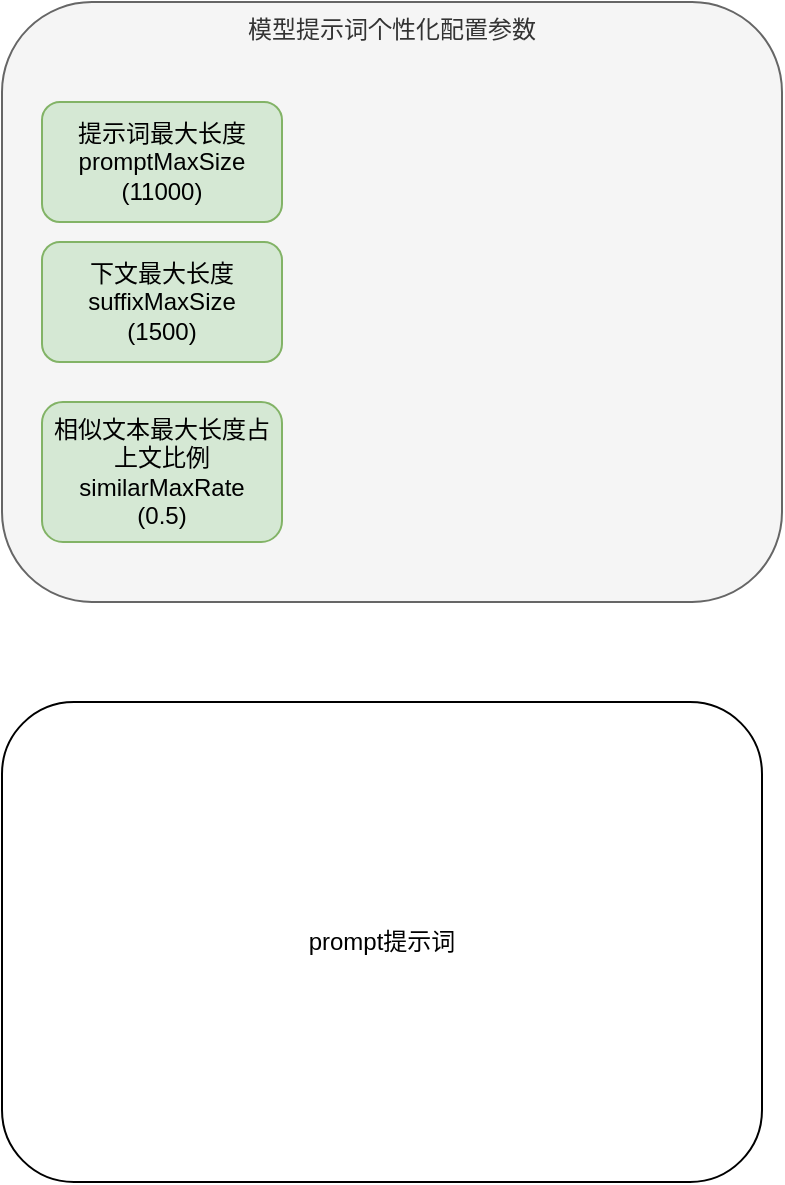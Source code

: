 <mxfile version="24.6.4" type="github" pages="2">
  <diagram id="vzhNXn0cpR2loQYzylK0" name="代码续写prompt构建">
    <mxGraphModel dx="1877" dy="562" grid="1" gridSize="10" guides="1" tooltips="1" connect="1" arrows="1" fold="1" page="1" pageScale="1" pageWidth="827" pageHeight="1169" math="0" shadow="0">
      <root>
        <mxCell id="0" />
        <mxCell id="1" parent="0" />
        <mxCell id="raw9m31f8Q8C_QpOb1Fa-3" value="模型提示词个性化配置参数" style="rounded=1;whiteSpace=wrap;html=1;verticalAlign=top;fillColor=#f5f5f5;fontColor=#333333;strokeColor=#666666;" vertex="1" parent="1">
          <mxGeometry x="-10" y="50" width="390" height="300" as="geometry" />
        </mxCell>
        <mxCell id="raw9m31f8Q8C_QpOb1Fa-1" value="&lt;div&gt;提示词最大长度&lt;/div&gt;&lt;div&gt;&lt;span style=&quot;background-color: initial;&quot;&gt;promptMaxSize&lt;/span&gt;&lt;/div&gt;&lt;div&gt;&lt;span style=&quot;background-color: initial;&quot;&gt;(11000)&lt;/span&gt;&lt;/div&gt;" style="rounded=1;whiteSpace=wrap;html=1;fillColor=#d5e8d4;strokeColor=#82b366;" vertex="1" parent="1">
          <mxGeometry x="10" y="100" width="120" height="60" as="geometry" />
        </mxCell>
        <mxCell id="raw9m31f8Q8C_QpOb1Fa-2" value="&lt;div&gt;下文最大长度&lt;/div&gt;&lt;div&gt;suffix&lt;span style=&quot;background-color: initial;&quot;&gt;MaxSize&lt;/span&gt;&lt;/div&gt;&lt;div&gt;&lt;span style=&quot;background-color: initial;&quot;&gt;(1500)&lt;/span&gt;&lt;/div&gt;" style="rounded=1;whiteSpace=wrap;html=1;fillColor=#d5e8d4;strokeColor=#82b366;" vertex="1" parent="1">
          <mxGeometry x="10" y="170" width="120" height="60" as="geometry" />
        </mxCell>
        <mxCell id="raw9m31f8Q8C_QpOb1Fa-4" value="相似文本最大长度占上文比例&lt;div&gt;similarMaxRate&lt;/div&gt;&lt;div&gt;(0.5)&lt;/div&gt;" style="rounded=1;whiteSpace=wrap;html=1;fillColor=#d5e8d4;strokeColor=#82b366;" vertex="1" parent="1">
          <mxGeometry x="10" y="250" width="120" height="70" as="geometry" />
        </mxCell>
        <mxCell id="raw9m31f8Q8C_QpOb1Fa-5" value="prompt提示词" style="rounded=1;whiteSpace=wrap;html=1;" vertex="1" parent="1">
          <mxGeometry x="-10" y="400" width="380" height="240" as="geometry" />
        </mxCell>
      </root>
    </mxGraphModel>
  </diagram>
  <diagram name="第 1 页" id="jEDfotLl1M53ruZNgKZM">
    <mxGraphModel dx="1167" dy="624" grid="1" gridSize="10" guides="1" tooltips="1" connect="1" arrows="1" fold="1" page="1" pageScale="1" pageWidth="827" pageHeight="1169" math="0" shadow="0">
      <root>
        <mxCell id="0" />
        <mxCell id="1" parent="0" />
        <mxCell id="xEuWGb0h00F0R__ui8Ct-12" style="edgeStyle=orthogonalEdgeStyle;rounded=0;orthogonalLoop=1;jettySize=auto;html=1;entryX=0.5;entryY=0;entryDx=0;entryDy=0;" edge="1" parent="1" source="xEuWGb0h00F0R__ui8Ct-1" target="xEuWGb0h00F0R__ui8Ct-2">
          <mxGeometry relative="1" as="geometry" />
        </mxCell>
        <mxCell id="xEuWGb0h00F0R__ui8Ct-1" value="上下文prompt" style="rounded=1;whiteSpace=wrap;html=1;" vertex="1" parent="1">
          <mxGeometry x="295" y="40" width="120" height="60" as="geometry" />
        </mxCell>
        <mxCell id="xEuWGb0h00F0R__ui8Ct-13" style="edgeStyle=orthogonalEdgeStyle;rounded=0;orthogonalLoop=1;jettySize=auto;html=1;" edge="1" parent="1" source="xEuWGb0h00F0R__ui8Ct-2" target="xEuWGb0h00F0R__ui8Ct-3">
          <mxGeometry relative="1" as="geometry" />
        </mxCell>
        <mxCell id="xEuWGb0h00F0R__ui8Ct-2" value="切分成行" style="rounded=1;whiteSpace=wrap;html=1;" vertex="1" parent="1">
          <mxGeometry x="295" y="150" width="120" height="60" as="geometry" />
        </mxCell>
        <mxCell id="xEuWGb0h00F0R__ui8Ct-5" value="" style="edgeStyle=orthogonalEdgeStyle;rounded=0;orthogonalLoop=1;jettySize=auto;html=1;" edge="1" parent="1" source="xEuWGb0h00F0R__ui8Ct-3" target="xEuWGb0h00F0R__ui8Ct-4">
          <mxGeometry relative="1" as="geometry" />
        </mxCell>
        <mxCell id="xEuWGb0h00F0R__ui8Ct-3" value="切分成单词&lt;div&gt;(排除空和数字开头的单词)&lt;/div&gt;" style="rounded=1;whiteSpace=wrap;html=1;" vertex="1" parent="1">
          <mxGeometry x="280" y="250" width="150" height="60" as="geometry" />
        </mxCell>
        <mxCell id="xEuWGb0h00F0R__ui8Ct-7" value="" style="edgeStyle=orthogonalEdgeStyle;rounded=0;orthogonalLoop=1;jettySize=auto;html=1;" edge="1" parent="1" source="xEuWGb0h00F0R__ui8Ct-4" target="xEuWGb0h00F0R__ui8Ct-6">
          <mxGeometry relative="1" as="geometry" />
        </mxCell>
        <mxCell id="xEuWGb0h00F0R__ui8Ct-4" value="需要排除关键词" style="rhombus;whiteSpace=wrap;html=1;rounded=1;" vertex="1" parent="1">
          <mxGeometry x="287.5" y="340" width="135" height="60" as="geometry" />
        </mxCell>
        <mxCell id="xEuWGb0h00F0R__ui8Ct-9" value="" style="edgeStyle=orthogonalEdgeStyle;rounded=0;orthogonalLoop=1;jettySize=auto;html=1;" edge="1" parent="1" source="xEuWGb0h00F0R__ui8Ct-6" target="xEuWGb0h00F0R__ui8Ct-8">
          <mxGeometry relative="1" as="geometry" />
        </mxCell>
        <mxCell id="xEuWGb0h00F0R__ui8Ct-6" value="删除关键词" style="whiteSpace=wrap;html=1;rounded=1;" vertex="1" parent="1">
          <mxGeometry x="295" y="440" width="120" height="60" as="geometry" />
        </mxCell>
        <mxCell id="xEuWGb0h00F0R__ui8Ct-11" value="" style="edgeStyle=orthogonalEdgeStyle;rounded=0;orthogonalLoop=1;jettySize=auto;html=1;" edge="1" parent="1" source="xEuWGb0h00F0R__ui8Ct-8" target="xEuWGb0h00F0R__ui8Ct-10">
          <mxGeometry relative="1" as="geometry" />
        </mxCell>
        <mxCell id="xEuWGb0h00F0R__ui8Ct-8" value="需要去重" style="rhombus;whiteSpace=wrap;html=1;rounded=1;" vertex="1" parent="1">
          <mxGeometry x="315" y="530" width="80" height="60" as="geometry" />
        </mxCell>
        <mxCell id="xEuWGb0h00F0R__ui8Ct-15" value="" style="edgeStyle=orthogonalEdgeStyle;rounded=0;orthogonalLoop=1;jettySize=auto;html=1;" edge="1" parent="1" source="xEuWGb0h00F0R__ui8Ct-10" target="xEuWGb0h00F0R__ui8Ct-14">
          <mxGeometry relative="1" as="geometry" />
        </mxCell>
        <mxCell id="xEuWGb0h00F0R__ui8Ct-10" value="关键词去重" style="whiteSpace=wrap;html=1;rounded=1;" vertex="1" parent="1">
          <mxGeometry x="295" y="630" width="120" height="60" as="geometry" />
        </mxCell>
        <mxCell id="xEuWGb0h00F0R__ui8Ct-14" value="行数大于窗口大小" style="rhombus;whiteSpace=wrap;html=1;rounded=1;" vertex="1" parent="1">
          <mxGeometry x="292.5" y="740" width="125" height="80" as="geometry" />
        </mxCell>
      </root>
    </mxGraphModel>
  </diagram>
</mxfile>

